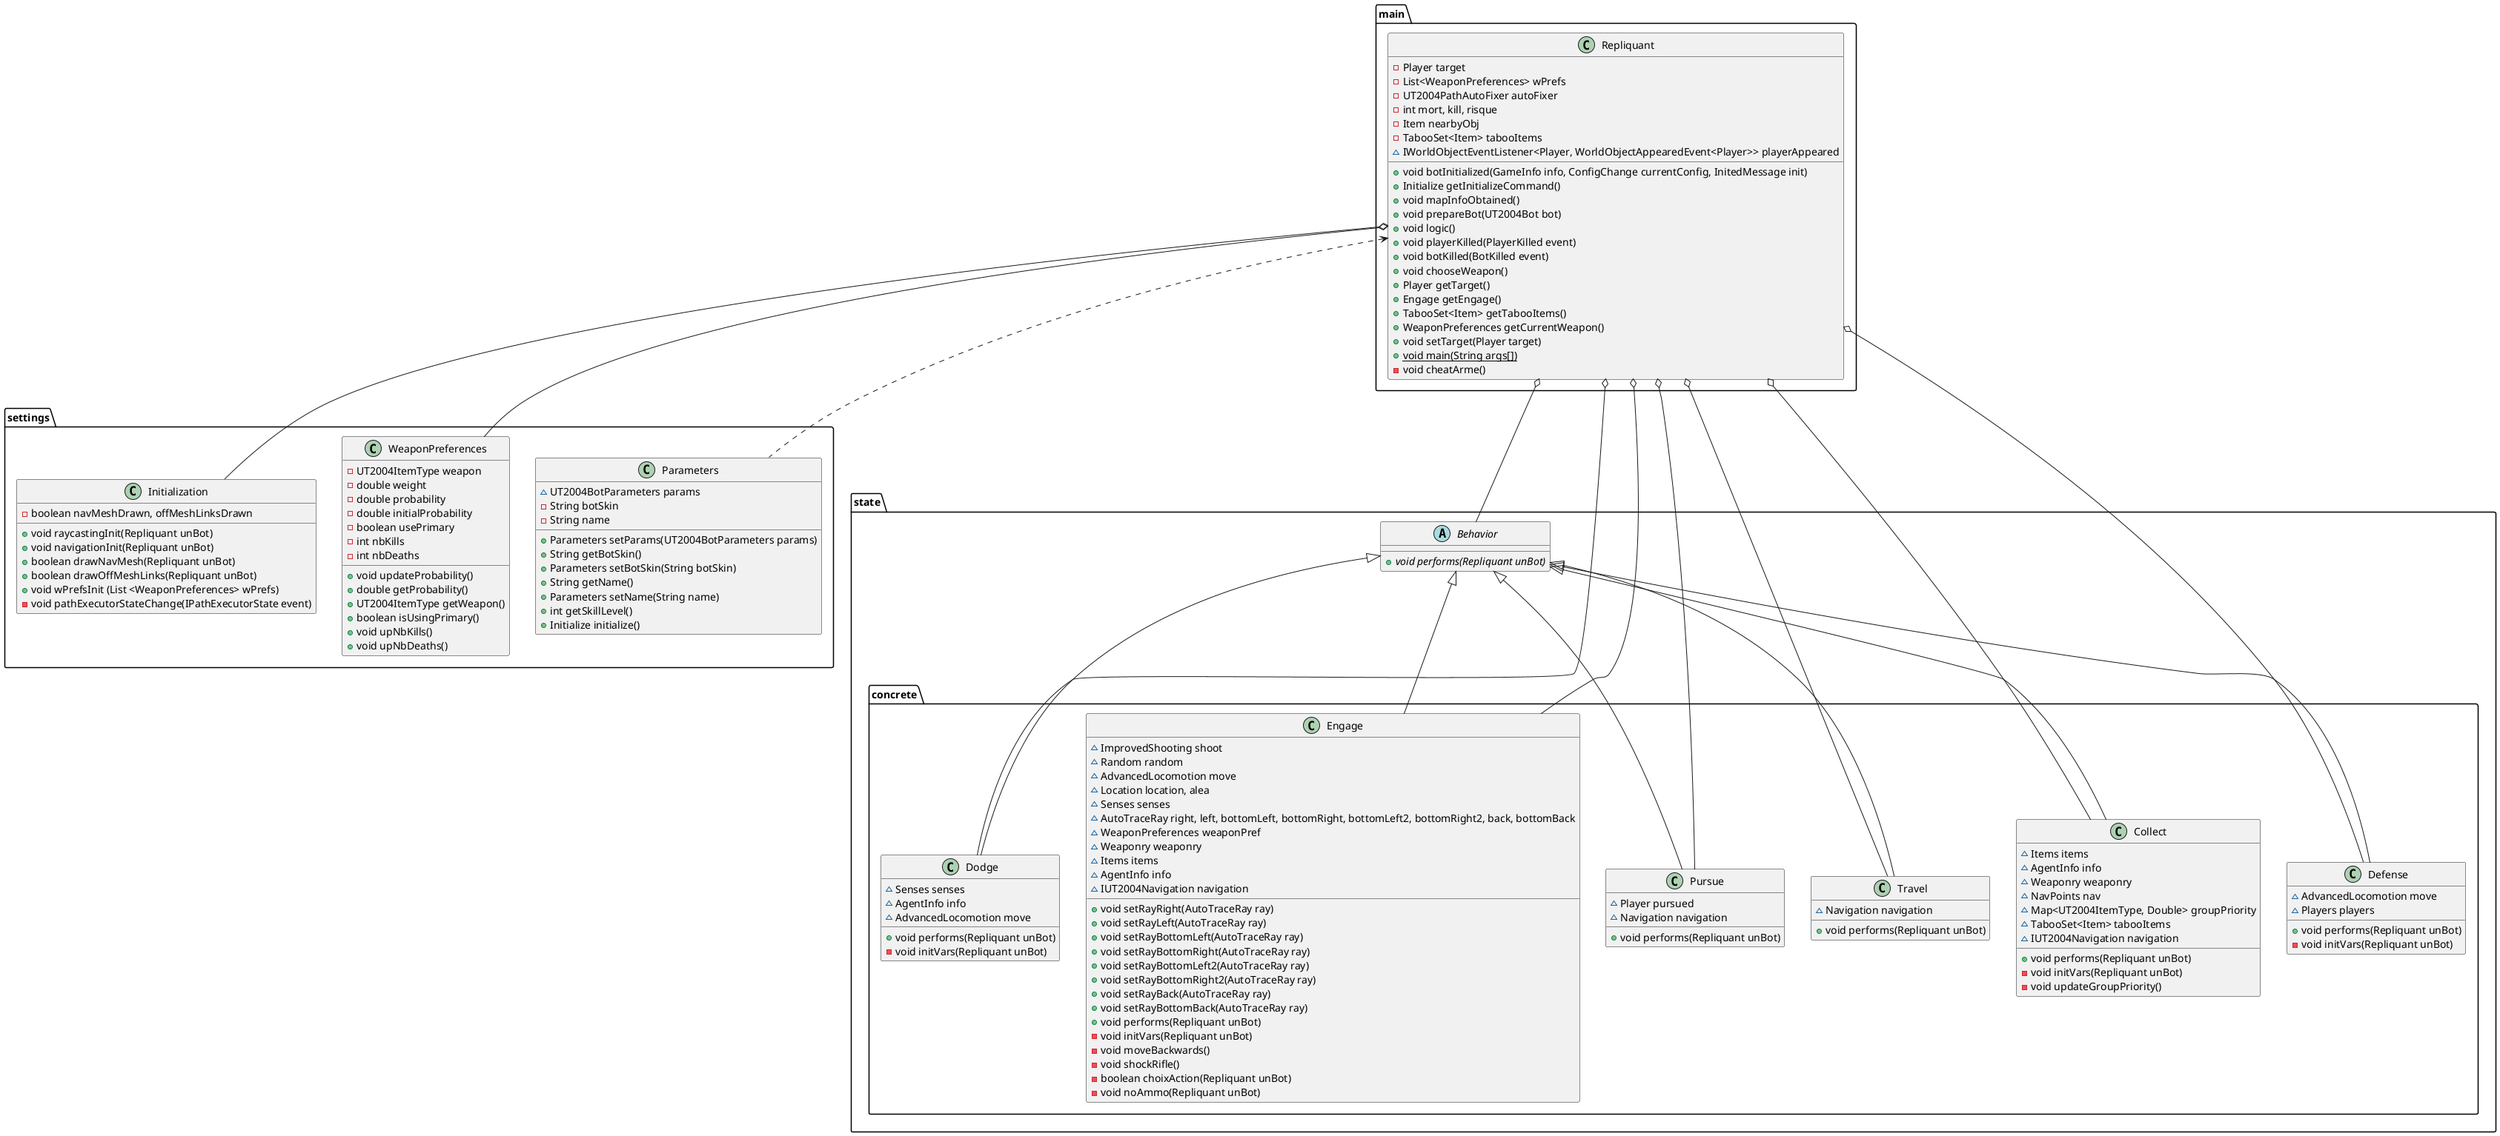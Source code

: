@startuml

class main.Repliquant {
    - Player target
    - List<WeaponPreferences> wPrefs
    - UT2004PathAutoFixer autoFixer
    - int mort, kill, risque
    - Item nearbyObj
    - TabooSet<Item> tabooItems
    ~ IWorldObjectEventListener<Player, WorldObjectAppearedEvent<Player>> playerAppeared
    + void botInitialized(GameInfo info, ConfigChange currentConfig, InitedMessage init)
    + Initialize getInitializeCommand()
    + void mapInfoObtained()
    + void prepareBot(UT2004Bot bot)
    + void logic()
    + void playerKilled(PlayerKilled event)
    + void botKilled(BotKilled event)
    + void chooseWeapon()
    + Player getTarget()
    + Engage getEngage()
    + TabooSet<Item> getTabooItems()
    + WeaponPreferences getCurrentWeapon()
    + void setTarget(Player target)
    + {static} void main(String args[])
    - void cheatArme()
}

class settings.Initialization {
    - boolean navMeshDrawn, offMeshLinksDrawn
    + void raycastingInit(Repliquant unBot)
    + void navigationInit(Repliquant unBot)
    + boolean drawNavMesh(Repliquant unBot)
    + boolean drawOffMeshLinks(Repliquant unBot)
    + void wPrefsInit (List <WeaponPreferences> wPrefs)
    - void pathExecutorStateChange(IPathExecutorState event)
}

class settings.Parameters {
    ~ UT2004BotParameters params
    - String botSkin
    - String name
    + Parameters setParams(UT2004BotParameters params)
    + String getBotSkin()
    + Parameters setBotSkin(String botSkin)
    + String getName()
    + Parameters setName(String name)
    + int getSkillLevel()
    + Initialize initialize()
}

class settings.WeaponPreferences {
    - UT2004ItemType weapon
    - double weight
    - double probability
    - double initialProbability
    - boolean usePrimary
    - int nbKills
    - int nbDeaths
    + void updateProbability()
    + double getProbability()
    + UT2004ItemType getWeapon()
    + boolean isUsingPrimary()
    + void upNbKills()
    + void upNbDeaths()
}

package state {
    abstract class Behavior {
        + {abstract} void performs(Repliquant unBot)
    }
    package concrete {
        class Collect {
            ~ Items items
            ~ AgentInfo info
            ~ Weaponry weaponry
            ~ NavPoints nav
            ~ Map<UT2004ItemType, Double> groupPriority
            ~ TabooSet<Item> tabooItems
            ~ IUT2004Navigation navigation
            + void performs(Repliquant unBot)
            - void initVars(Repliquant unBot)
            - void updateGroupPriority()
        }
        class Defense {
            ~ AdvancedLocomotion move
            ~ Players players
            + void performs(Repliquant unBot)
            - void initVars(Repliquant unBot)
        }
        class Dodge {
            ~ Senses senses
            ~ AgentInfo info
            ~ AdvancedLocomotion move
            + void performs(Repliquant unBot)
            - void initVars(Repliquant unBot)
        }
        class Engage {
            ~ ImprovedShooting shoot
            ~ Random random
            ~ AdvancedLocomotion move
            ~ Location location, alea
            ~ Senses senses
            ~ AutoTraceRay right, left, bottomLeft, bottomRight, bottomLeft2, bottomRight2, back, bottomBack
            ~ WeaponPreferences weaponPref
            ~ Weaponry weaponry
            ~ Items items
            ~ AgentInfo info
            ~ IUT2004Navigation navigation
            + void setRayRight(AutoTraceRay ray)
            + void setRayLeft(AutoTraceRay ray)
            + void setRayBottomLeft(AutoTraceRay ray)
            + void setRayBottomRight(AutoTraceRay ray)
            + void setRayBottomLeft2(AutoTraceRay ray)
            + void setRayBottomRight2(AutoTraceRay ray)
            + void setRayBack(AutoTraceRay ray)
            + void setRayBottomBack(AutoTraceRay ray)
            + void performs(Repliquant unBot)
            - void initVars(Repliquant unBot)
            - void moveBackwards()
            - void shockRifle()
            - boolean choixAction(Repliquant unBot)
            - void noAmmo(Repliquant unBot)
        }
        class Pursue {
            ~ Player pursued
            ~ Navigation navigation
            + void performs(Repliquant unBot)
        }
        class Travel {
            ~ Navigation navigation
            + void performs(Repliquant unBot)
        }
    }
}

main.Repliquant o-- Behavior
main.Repliquant o-- Collect
main.Repliquant o-- Defense
main.Repliquant o-- Dodge
main.Repliquant o-- Engage
main.Repliquant o-- Pursue
main.Repliquant o-- Travel
main.Repliquant o-- settings.Initialization
main.Repliquant o-- settings.WeaponPreferences
main.Repliquant <.. settings.Parameters
Behavior <|-- Collect
Behavior <|-- Defense
Behavior <|-- Dodge
Behavior <|-- Engage
Behavior <|-- Pursue
Behavior <|-- Travel
@enduml